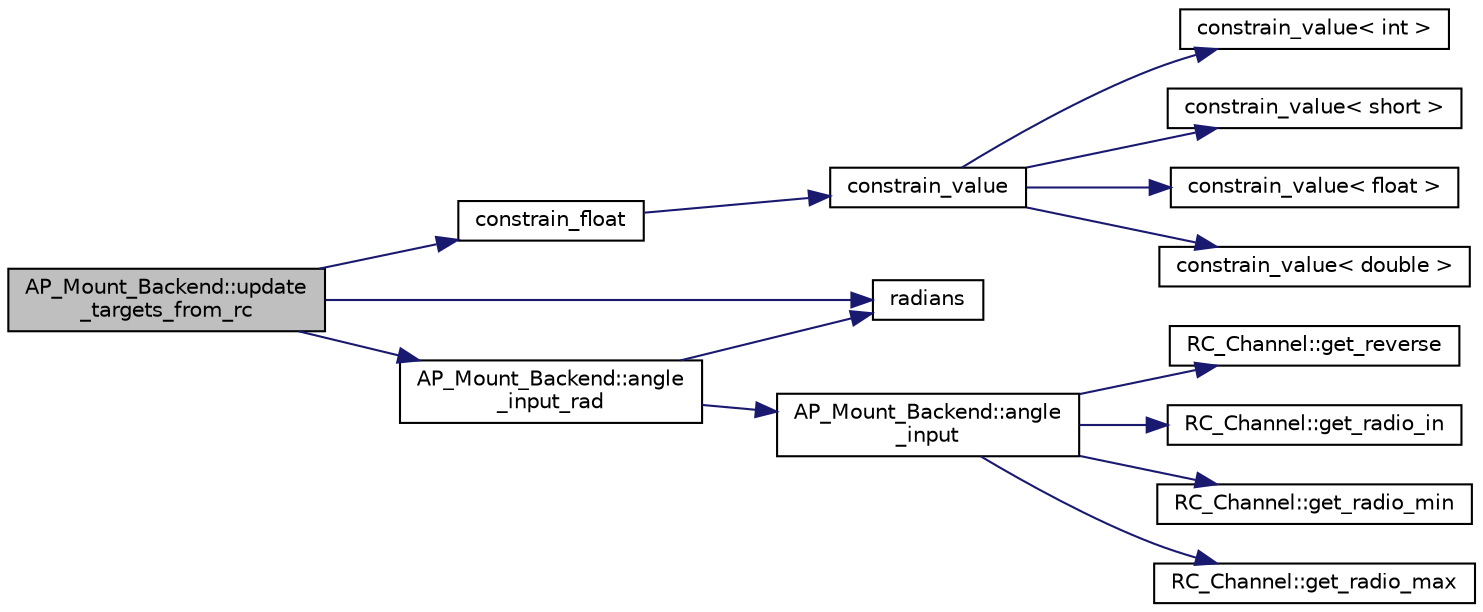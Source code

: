 digraph "AP_Mount_Backend::update_targets_from_rc"
{
 // INTERACTIVE_SVG=YES
  edge [fontname="Helvetica",fontsize="10",labelfontname="Helvetica",labelfontsize="10"];
  node [fontname="Helvetica",fontsize="10",shape=record];
  rankdir="LR";
  Node1 [label="AP_Mount_Backend::update\l_targets_from_rc",height=0.2,width=0.4,color="black", fillcolor="grey75", style="filled", fontcolor="black"];
  Node1 -> Node2 [color="midnightblue",fontsize="10",style="solid",fontname="Helvetica"];
  Node2 [label="constrain_float",height=0.2,width=0.4,color="black", fillcolor="white", style="filled",URL="$AP__Math_8h.html#ad525609d9dba6ffa556a0fbf08a3f9b4"];
  Node2 -> Node3 [color="midnightblue",fontsize="10",style="solid",fontname="Helvetica"];
  Node3 [label="constrain_value",height=0.2,width=0.4,color="black", fillcolor="white", style="filled",URL="$AP__Math_8h.html#a20e8f8671c282c69c1954652b6d61585"];
  Node3 -> Node4 [color="midnightblue",fontsize="10",style="solid",fontname="Helvetica"];
  Node4 [label="constrain_value\< int \>",height=0.2,width=0.4,color="black", fillcolor="white", style="filled",URL="$AP__Math_8cpp.html#a37e8e901754cb9c8e53a8e3030c82c50"];
  Node3 -> Node5 [color="midnightblue",fontsize="10",style="solid",fontname="Helvetica"];
  Node5 [label="constrain_value\< short \>",height=0.2,width=0.4,color="black", fillcolor="white", style="filled",URL="$AP__Math_8cpp.html#afdbe107ec1987d318a6347816fbf2b89"];
  Node3 -> Node6 [color="midnightblue",fontsize="10",style="solid",fontname="Helvetica"];
  Node6 [label="constrain_value\< float \>",height=0.2,width=0.4,color="black", fillcolor="white", style="filled",URL="$AP__Math_8cpp.html#ae6c621670c214da687de21d4e3a92587"];
  Node3 -> Node7 [color="midnightblue",fontsize="10",style="solid",fontname="Helvetica"];
  Node7 [label="constrain_value\< double \>",height=0.2,width=0.4,color="black", fillcolor="white", style="filled",URL="$AP__Math_8cpp.html#afe3990b00e9abc43fa97dfaf8e32f5c4"];
  Node1 -> Node8 [color="midnightblue",fontsize="10",style="solid",fontname="Helvetica"];
  Node8 [label="radians",height=0.2,width=0.4,color="black", fillcolor="white", style="filled",URL="$AP__Math_8h.html#a75b14352ec1c95a8276af9a0813cfdc3"];
  Node1 -> Node9 [color="midnightblue",fontsize="10",style="solid",fontname="Helvetica"];
  Node9 [label="AP_Mount_Backend::angle\l_input_rad",height=0.2,width=0.4,color="black", fillcolor="white", style="filled",URL="$classAP__Mount__Backend.html#a7cbf9f6695f80998e1cc39b9a3a5a0ae"];
  Node9 -> Node8 [color="midnightblue",fontsize="10",style="solid",fontname="Helvetica"];
  Node9 -> Node10 [color="midnightblue",fontsize="10",style="solid",fontname="Helvetica"];
  Node10 [label="AP_Mount_Backend::angle\l_input",height=0.2,width=0.4,color="black", fillcolor="white", style="filled",URL="$classAP__Mount__Backend.html#aca1f2d5e9e859d8458772006a5e9a178"];
  Node10 -> Node11 [color="midnightblue",fontsize="10",style="solid",fontname="Helvetica"];
  Node11 [label="RC_Channel::get_reverse",height=0.2,width=0.4,color="black", fillcolor="white", style="filled",URL="$classRC__Channel.html#a34a93842b1cf847373104b682fa28cd5"];
  Node10 -> Node12 [color="midnightblue",fontsize="10",style="solid",fontname="Helvetica"];
  Node12 [label="RC_Channel::get_radio_in",height=0.2,width=0.4,color="black", fillcolor="white", style="filled",URL="$classRC__Channel.html#af03023765299095f9933ac8db99cd571"];
  Node10 -> Node13 [color="midnightblue",fontsize="10",style="solid",fontname="Helvetica"];
  Node13 [label="RC_Channel::get_radio_min",height=0.2,width=0.4,color="black", fillcolor="white", style="filled",URL="$classRC__Channel.html#a28435fa792b2a6e187eb8c08d88b929c"];
  Node10 -> Node14 [color="midnightblue",fontsize="10",style="solid",fontname="Helvetica"];
  Node14 [label="RC_Channel::get_radio_max",height=0.2,width=0.4,color="black", fillcolor="white", style="filled",URL="$classRC__Channel.html#a8e742b258b4b600ec69fa4c5580df20a"];
}
